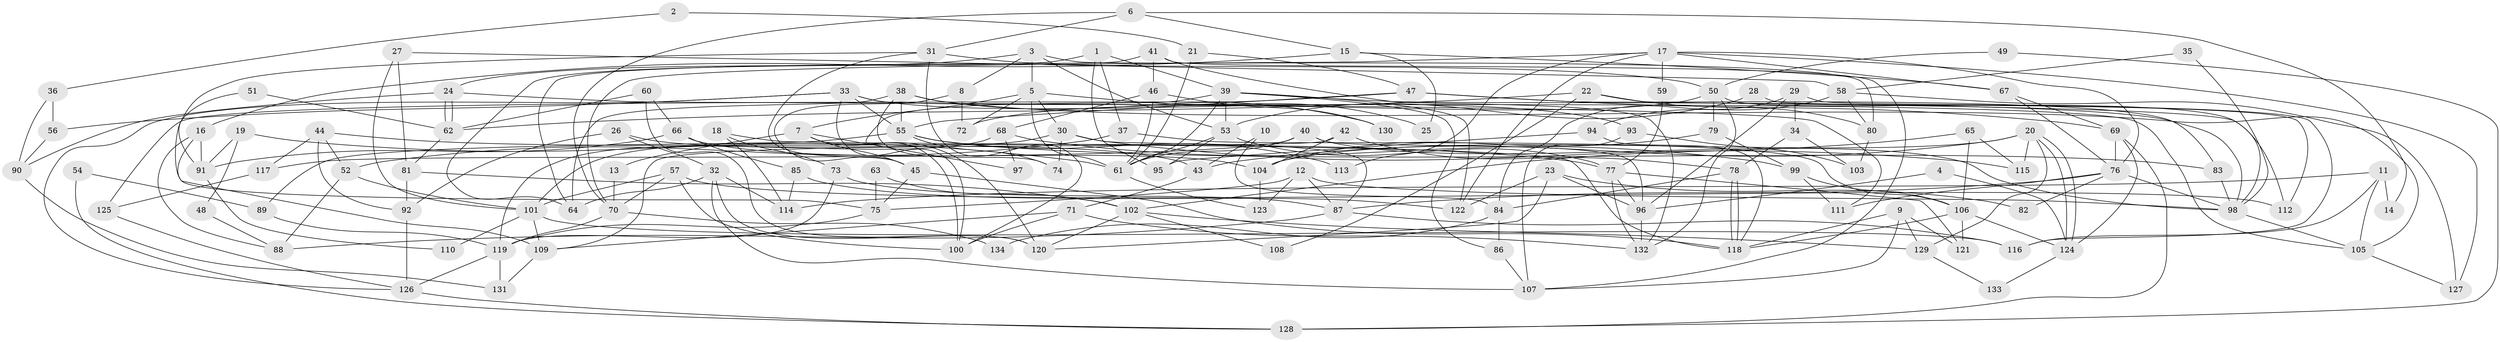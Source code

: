 // Generated by graph-tools (version 1.1) at 2025/11/02/27/25 16:11:22]
// undirected, 134 vertices, 268 edges
graph export_dot {
graph [start="1"]
  node [color=gray90,style=filled];
  1;
  2;
  3;
  4;
  5;
  6;
  7;
  8;
  9;
  10;
  11;
  12;
  13;
  14;
  15;
  16;
  17;
  18;
  19;
  20;
  21;
  22;
  23;
  24;
  25;
  26;
  27;
  28;
  29;
  30;
  31;
  32;
  33;
  34;
  35;
  36;
  37;
  38;
  39;
  40;
  41;
  42;
  43;
  44;
  45;
  46;
  47;
  48;
  49;
  50;
  51;
  52;
  53;
  54;
  55;
  56;
  57;
  58;
  59;
  60;
  61;
  62;
  63;
  64;
  65;
  66;
  67;
  68;
  69;
  70;
  71;
  72;
  73;
  74;
  75;
  76;
  77;
  78;
  79;
  80;
  81;
  82;
  83;
  84;
  85;
  86;
  87;
  88;
  89;
  90;
  91;
  92;
  93;
  94;
  95;
  96;
  97;
  98;
  99;
  100;
  101;
  102;
  103;
  104;
  105;
  106;
  107;
  108;
  109;
  110;
  111;
  112;
  113;
  114;
  115;
  116;
  117;
  118;
  119;
  120;
  121;
  122;
  123;
  124;
  125;
  126;
  127;
  128;
  129;
  130;
  131;
  132;
  133;
  134;
  1 -- 95;
  1 -- 39;
  1 -- 37;
  1 -- 64;
  2 -- 21;
  2 -- 36;
  3 -- 53;
  3 -- 5;
  3 -- 8;
  3 -- 24;
  3 -- 80;
  4 -- 124;
  4 -- 96;
  5 -- 72;
  5 -- 61;
  5 -- 7;
  5 -- 25;
  5 -- 30;
  6 -- 70;
  6 -- 31;
  6 -- 14;
  6 -- 15;
  7 -- 45;
  7 -- 13;
  7 -- 97;
  7 -- 100;
  8 -- 45;
  8 -- 72;
  9 -- 118;
  9 -- 107;
  9 -- 121;
  9 -- 129;
  10 -- 43;
  10 -- 84;
  11 -- 105;
  11 -- 116;
  11 -- 14;
  11 -- 114;
  12 -- 87;
  12 -- 98;
  12 -- 75;
  12 -- 123;
  13 -- 70;
  15 -- 67;
  15 -- 16;
  15 -- 25;
  16 -- 109;
  16 -- 88;
  16 -- 91;
  17 -- 76;
  17 -- 127;
  17 -- 59;
  17 -- 67;
  17 -- 70;
  17 -- 113;
  17 -- 122;
  18 -- 73;
  18 -- 114;
  18 -- 118;
  19 -- 61;
  19 -- 91;
  19 -- 48;
  20 -- 124;
  20 -- 124;
  20 -- 104;
  20 -- 43;
  20 -- 115;
  20 -- 129;
  21 -- 61;
  21 -- 47;
  22 -- 80;
  22 -- 62;
  22 -- 108;
  22 -- 112;
  23 -- 120;
  23 -- 122;
  23 -- 82;
  23 -- 96;
  24 -- 62;
  24 -- 62;
  24 -- 90;
  24 -- 111;
  26 -- 43;
  26 -- 32;
  26 -- 92;
  27 -- 101;
  27 -- 81;
  27 -- 58;
  28 -- 53;
  28 -- 112;
  29 -- 116;
  29 -- 96;
  29 -- 34;
  29 -- 84;
  30 -- 87;
  30 -- 74;
  30 -- 101;
  30 -- 115;
  31 -- 100;
  31 -- 45;
  31 -- 50;
  31 -- 91;
  32 -- 64;
  32 -- 120;
  32 -- 107;
  32 -- 114;
  33 -- 105;
  33 -- 100;
  33 -- 55;
  33 -- 56;
  33 -- 93;
  33 -- 126;
  34 -- 78;
  34 -- 103;
  35 -- 58;
  35 -- 98;
  36 -- 56;
  36 -- 90;
  37 -- 106;
  37 -- 52;
  38 -- 64;
  38 -- 74;
  38 -- 55;
  38 -- 105;
  38 -- 130;
  39 -- 61;
  39 -- 122;
  39 -- 53;
  39 -- 86;
  39 -- 98;
  39 -- 120;
  40 -- 96;
  40 -- 98;
  40 -- 61;
  40 -- 117;
  41 -- 132;
  41 -- 107;
  41 -- 46;
  41 -- 64;
  42 -- 104;
  42 -- 109;
  42 -- 78;
  43 -- 71;
  44 -- 77;
  44 -- 117;
  44 -- 52;
  44 -- 92;
  45 -- 75;
  45 -- 118;
  46 -- 61;
  46 -- 68;
  46 -- 130;
  47 -- 69;
  47 -- 55;
  47 -- 83;
  47 -- 125;
  48 -- 88;
  49 -- 50;
  49 -- 128;
  50 -- 98;
  50 -- 72;
  50 -- 79;
  50 -- 132;
  51 -- 62;
  51 -- 75;
  52 -- 88;
  52 -- 101;
  53 -- 77;
  53 -- 61;
  53 -- 95;
  54 -- 89;
  54 -- 128;
  55 -- 74;
  55 -- 83;
  55 -- 89;
  55 -- 113;
  56 -- 90;
  57 -- 70;
  57 -- 101;
  57 -- 100;
  57 -- 112;
  58 -- 80;
  58 -- 94;
  58 -- 127;
  59 -- 77;
  60 -- 66;
  60 -- 120;
  60 -- 62;
  61 -- 123;
  62 -- 81;
  63 -- 75;
  63 -- 102;
  65 -- 115;
  65 -- 102;
  65 -- 106;
  66 -- 104;
  66 -- 91;
  66 -- 85;
  67 -- 69;
  67 -- 76;
  68 -- 99;
  68 -- 97;
  68 -- 119;
  69 -- 124;
  69 -- 76;
  69 -- 128;
  70 -- 119;
  70 -- 134;
  71 -- 132;
  71 -- 100;
  71 -- 109;
  73 -- 119;
  73 -- 87;
  75 -- 119;
  76 -- 98;
  76 -- 82;
  76 -- 87;
  76 -- 111;
  77 -- 96;
  77 -- 121;
  77 -- 132;
  78 -- 118;
  78 -- 118;
  78 -- 84;
  79 -- 99;
  79 -- 104;
  80 -- 103;
  81 -- 92;
  81 -- 102;
  83 -- 98;
  84 -- 86;
  84 -- 134;
  85 -- 114;
  85 -- 122;
  86 -- 107;
  87 -- 88;
  87 -- 116;
  89 -- 119;
  90 -- 131;
  91 -- 110;
  92 -- 126;
  93 -- 107;
  93 -- 103;
  94 -- 118;
  94 -- 95;
  96 -- 132;
  98 -- 105;
  99 -- 106;
  99 -- 111;
  101 -- 109;
  101 -- 110;
  101 -- 116;
  102 -- 129;
  102 -- 108;
  102 -- 120;
  104 -- 123;
  105 -- 127;
  106 -- 118;
  106 -- 121;
  106 -- 124;
  109 -- 131;
  117 -- 125;
  119 -- 126;
  119 -- 131;
  124 -- 133;
  125 -- 126;
  126 -- 128;
  129 -- 133;
}
